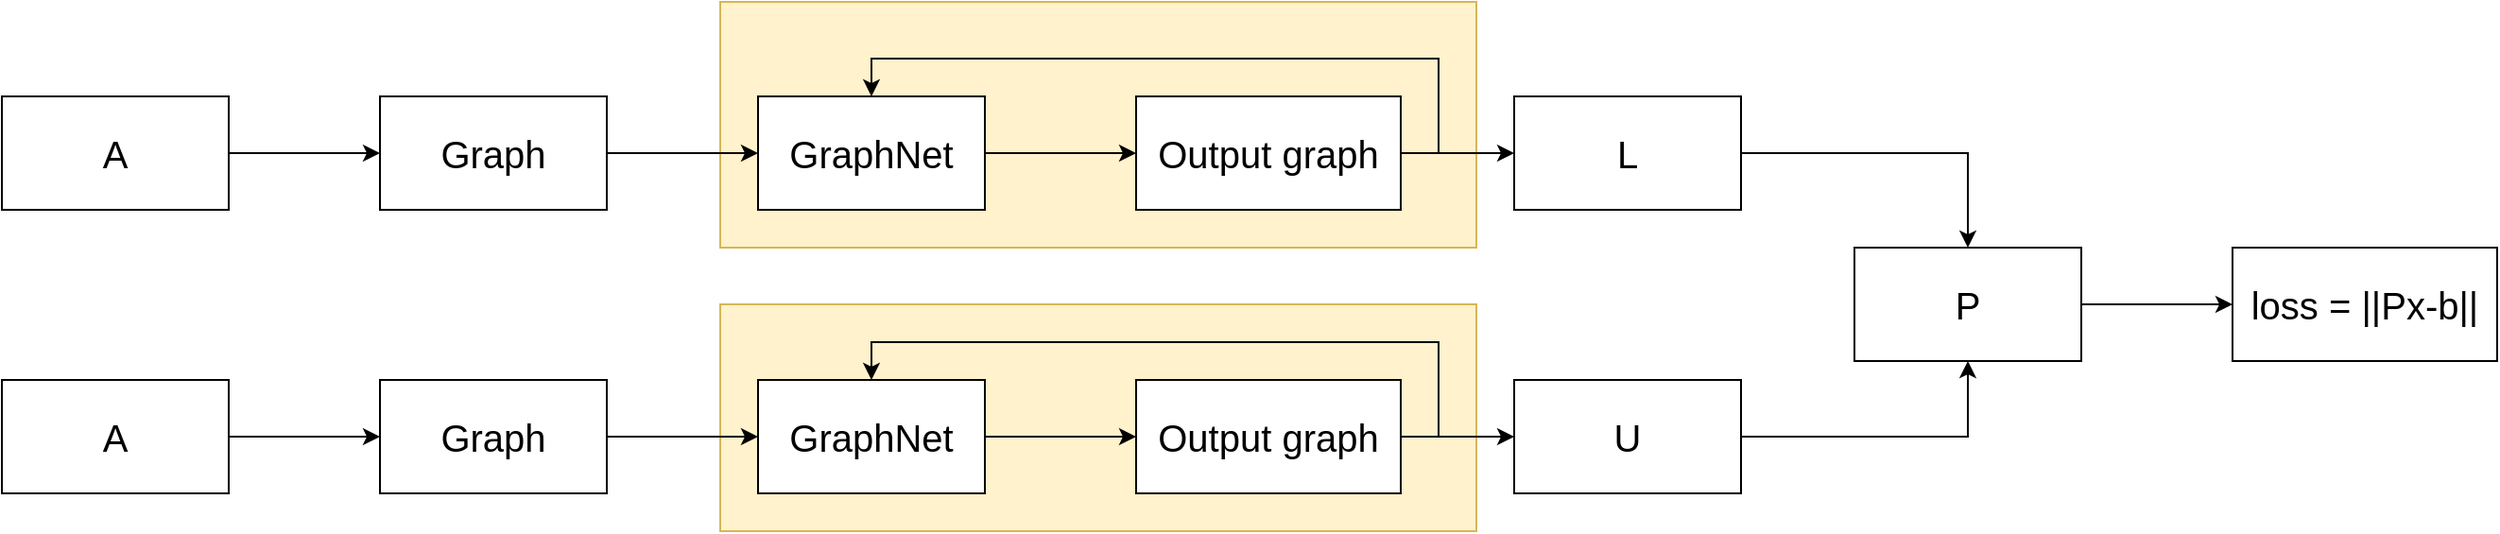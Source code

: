 <mxfile version="23.1.4" type="github">
  <diagram name="Page-1" id="tbbg5TbOJueq9uBa6SpN">
    <mxGraphModel dx="1434" dy="858" grid="1" gridSize="10" guides="1" tooltips="1" connect="1" arrows="1" fold="1" page="1" pageScale="1" pageWidth="1100" pageHeight="850" math="0" shadow="0">
      <root>
        <mxCell id="0" />
        <mxCell id="1" parent="0" />
        <mxCell id="tY2xYPx88JkAZX4djH8J-26" value="" style="rounded=0;whiteSpace=wrap;html=1;fillColor=#fff2cc;strokeColor=#d6b656;" vertex="1" parent="1">
          <mxGeometry x="500" y="310" width="400" height="120" as="geometry" />
        </mxCell>
        <mxCell id="tY2xYPx88JkAZX4djH8J-25" value="" style="rounded=0;whiteSpace=wrap;html=1;fillColor=#fff2cc;strokeColor=#d6b656;" vertex="1" parent="1">
          <mxGeometry x="500" y="150" width="400" height="130" as="geometry" />
        </mxCell>
        <mxCell id="tY2xYPx88JkAZX4djH8J-3" value="" style="edgeStyle=orthogonalEdgeStyle;rounded=0;orthogonalLoop=1;jettySize=auto;html=1;fontSize=20;" edge="1" parent="1" source="tY2xYPx88JkAZX4djH8J-1" target="tY2xYPx88JkAZX4djH8J-2">
          <mxGeometry relative="1" as="geometry" />
        </mxCell>
        <mxCell id="tY2xYPx88JkAZX4djH8J-1" value="A" style="rounded=0;whiteSpace=wrap;html=1;fontSize=20;" vertex="1" parent="1">
          <mxGeometry x="120" y="200" width="120" height="60" as="geometry" />
        </mxCell>
        <mxCell id="tY2xYPx88JkAZX4djH8J-5" value="" style="edgeStyle=orthogonalEdgeStyle;rounded=0;orthogonalLoop=1;jettySize=auto;html=1;fontSize=20;" edge="1" parent="1" source="tY2xYPx88JkAZX4djH8J-2" target="tY2xYPx88JkAZX4djH8J-4">
          <mxGeometry relative="1" as="geometry" />
        </mxCell>
        <mxCell id="tY2xYPx88JkAZX4djH8J-2" value="Graph" style="rounded=0;whiteSpace=wrap;html=1;fontSize=20;" vertex="1" parent="1">
          <mxGeometry x="320" y="200" width="120" height="60" as="geometry" />
        </mxCell>
        <mxCell id="tY2xYPx88JkAZX4djH8J-7" value="" style="edgeStyle=orthogonalEdgeStyle;rounded=0;orthogonalLoop=1;jettySize=auto;html=1;fontSize=20;" edge="1" parent="1" source="tY2xYPx88JkAZX4djH8J-4" target="tY2xYPx88JkAZX4djH8J-6">
          <mxGeometry relative="1" as="geometry" />
        </mxCell>
        <mxCell id="tY2xYPx88JkAZX4djH8J-4" value="GraphNet" style="rounded=0;whiteSpace=wrap;html=1;fontSize=20;" vertex="1" parent="1">
          <mxGeometry x="520" y="200" width="120" height="60" as="geometry" />
        </mxCell>
        <mxCell id="tY2xYPx88JkAZX4djH8J-20" value="" style="edgeStyle=orthogonalEdgeStyle;rounded=0;orthogonalLoop=1;jettySize=auto;html=1;" edge="1" parent="1" source="tY2xYPx88JkAZX4djH8J-6" target="tY2xYPx88JkAZX4djH8J-19">
          <mxGeometry relative="1" as="geometry" />
        </mxCell>
        <mxCell id="tY2xYPx88JkAZX4djH8J-23" style="edgeStyle=orthogonalEdgeStyle;rounded=0;orthogonalLoop=1;jettySize=auto;html=1;entryX=0.5;entryY=0;entryDx=0;entryDy=0;" edge="1" parent="1" source="tY2xYPx88JkAZX4djH8J-6" target="tY2xYPx88JkAZX4djH8J-4">
          <mxGeometry relative="1" as="geometry">
            <Array as="points">
              <mxPoint x="880" y="230" />
              <mxPoint x="880" y="180" />
              <mxPoint x="580" y="180" />
            </Array>
          </mxGeometry>
        </mxCell>
        <mxCell id="tY2xYPx88JkAZX4djH8J-6" value="Output graph" style="rounded=0;whiteSpace=wrap;html=1;fontSize=20;" vertex="1" parent="1">
          <mxGeometry x="720" y="200" width="140" height="60" as="geometry" />
        </mxCell>
        <mxCell id="tY2xYPx88JkAZX4djH8J-8" value="" style="edgeStyle=orthogonalEdgeStyle;rounded=0;orthogonalLoop=1;jettySize=auto;html=1;fontSize=20;" edge="1" parent="1" source="tY2xYPx88JkAZX4djH8J-9" target="tY2xYPx88JkAZX4djH8J-11">
          <mxGeometry relative="1" as="geometry" />
        </mxCell>
        <mxCell id="tY2xYPx88JkAZX4djH8J-9" value="A" style="rounded=0;whiteSpace=wrap;html=1;fontSize=20;" vertex="1" parent="1">
          <mxGeometry x="120" y="350" width="120" height="60" as="geometry" />
        </mxCell>
        <mxCell id="tY2xYPx88JkAZX4djH8J-10" value="" style="edgeStyle=orthogonalEdgeStyle;rounded=0;orthogonalLoop=1;jettySize=auto;html=1;fontSize=20;" edge="1" parent="1" source="tY2xYPx88JkAZX4djH8J-11" target="tY2xYPx88JkAZX4djH8J-13">
          <mxGeometry relative="1" as="geometry" />
        </mxCell>
        <mxCell id="tY2xYPx88JkAZX4djH8J-11" value="Graph" style="rounded=0;whiteSpace=wrap;html=1;fontSize=20;" vertex="1" parent="1">
          <mxGeometry x="320" y="350" width="120" height="60" as="geometry" />
        </mxCell>
        <mxCell id="tY2xYPx88JkAZX4djH8J-12" value="" style="edgeStyle=orthogonalEdgeStyle;rounded=0;orthogonalLoop=1;jettySize=auto;html=1;fontSize=20;" edge="1" parent="1" source="tY2xYPx88JkAZX4djH8J-13" target="tY2xYPx88JkAZX4djH8J-14">
          <mxGeometry relative="1" as="geometry" />
        </mxCell>
        <mxCell id="tY2xYPx88JkAZX4djH8J-13" value="GraphNet" style="rounded=0;whiteSpace=wrap;html=1;fontSize=20;" vertex="1" parent="1">
          <mxGeometry x="520" y="350" width="120" height="60" as="geometry" />
        </mxCell>
        <mxCell id="tY2xYPx88JkAZX4djH8J-22" value="" style="edgeStyle=orthogonalEdgeStyle;rounded=0;orthogonalLoop=1;jettySize=auto;html=1;" edge="1" parent="1" source="tY2xYPx88JkAZX4djH8J-14" target="tY2xYPx88JkAZX4djH8J-21">
          <mxGeometry relative="1" as="geometry" />
        </mxCell>
        <mxCell id="tY2xYPx88JkAZX4djH8J-24" style="edgeStyle=orthogonalEdgeStyle;rounded=0;orthogonalLoop=1;jettySize=auto;html=1;entryX=0.5;entryY=0;entryDx=0;entryDy=0;" edge="1" parent="1" source="tY2xYPx88JkAZX4djH8J-14" target="tY2xYPx88JkAZX4djH8J-13">
          <mxGeometry relative="1" as="geometry">
            <Array as="points">
              <mxPoint x="880" y="380" />
              <mxPoint x="880" y="330" />
              <mxPoint x="580" y="330" />
            </Array>
          </mxGeometry>
        </mxCell>
        <mxCell id="tY2xYPx88JkAZX4djH8J-14" value="Output graph" style="rounded=0;whiteSpace=wrap;html=1;fontSize=20;" vertex="1" parent="1">
          <mxGeometry x="720" y="350" width="140" height="60" as="geometry" />
        </mxCell>
        <mxCell id="tY2xYPx88JkAZX4djH8J-28" value="" style="edgeStyle=orthogonalEdgeStyle;rounded=0;orthogonalLoop=1;jettySize=auto;html=1;" edge="1" parent="1" source="tY2xYPx88JkAZX4djH8J-19" target="tY2xYPx88JkAZX4djH8J-27">
          <mxGeometry relative="1" as="geometry" />
        </mxCell>
        <mxCell id="tY2xYPx88JkAZX4djH8J-19" value="L" style="rounded=0;whiteSpace=wrap;html=1;fontSize=20;" vertex="1" parent="1">
          <mxGeometry x="920" y="200" width="120" height="60" as="geometry" />
        </mxCell>
        <mxCell id="tY2xYPx88JkAZX4djH8J-29" style="edgeStyle=orthogonalEdgeStyle;rounded=0;orthogonalLoop=1;jettySize=auto;html=1;entryX=0.5;entryY=1;entryDx=0;entryDy=0;" edge="1" parent="1" source="tY2xYPx88JkAZX4djH8J-21" target="tY2xYPx88JkAZX4djH8J-27">
          <mxGeometry relative="1" as="geometry" />
        </mxCell>
        <mxCell id="tY2xYPx88JkAZX4djH8J-21" value="U" style="rounded=0;whiteSpace=wrap;html=1;fontSize=20;" vertex="1" parent="1">
          <mxGeometry x="920" y="350" width="120" height="60" as="geometry" />
        </mxCell>
        <mxCell id="tY2xYPx88JkAZX4djH8J-31" value="" style="edgeStyle=orthogonalEdgeStyle;rounded=0;orthogonalLoop=1;jettySize=auto;html=1;" edge="1" parent="1" source="tY2xYPx88JkAZX4djH8J-27" target="tY2xYPx88JkAZX4djH8J-30">
          <mxGeometry relative="1" as="geometry" />
        </mxCell>
        <mxCell id="tY2xYPx88JkAZX4djH8J-27" value="P" style="rounded=0;whiteSpace=wrap;html=1;fontSize=20;" vertex="1" parent="1">
          <mxGeometry x="1100" y="280" width="120" height="60" as="geometry" />
        </mxCell>
        <mxCell id="tY2xYPx88JkAZX4djH8J-30" value="loss = ||Px-b||" style="rounded=0;whiteSpace=wrap;html=1;fontSize=20;" vertex="1" parent="1">
          <mxGeometry x="1300" y="280" width="140" height="60" as="geometry" />
        </mxCell>
      </root>
    </mxGraphModel>
  </diagram>
</mxfile>
